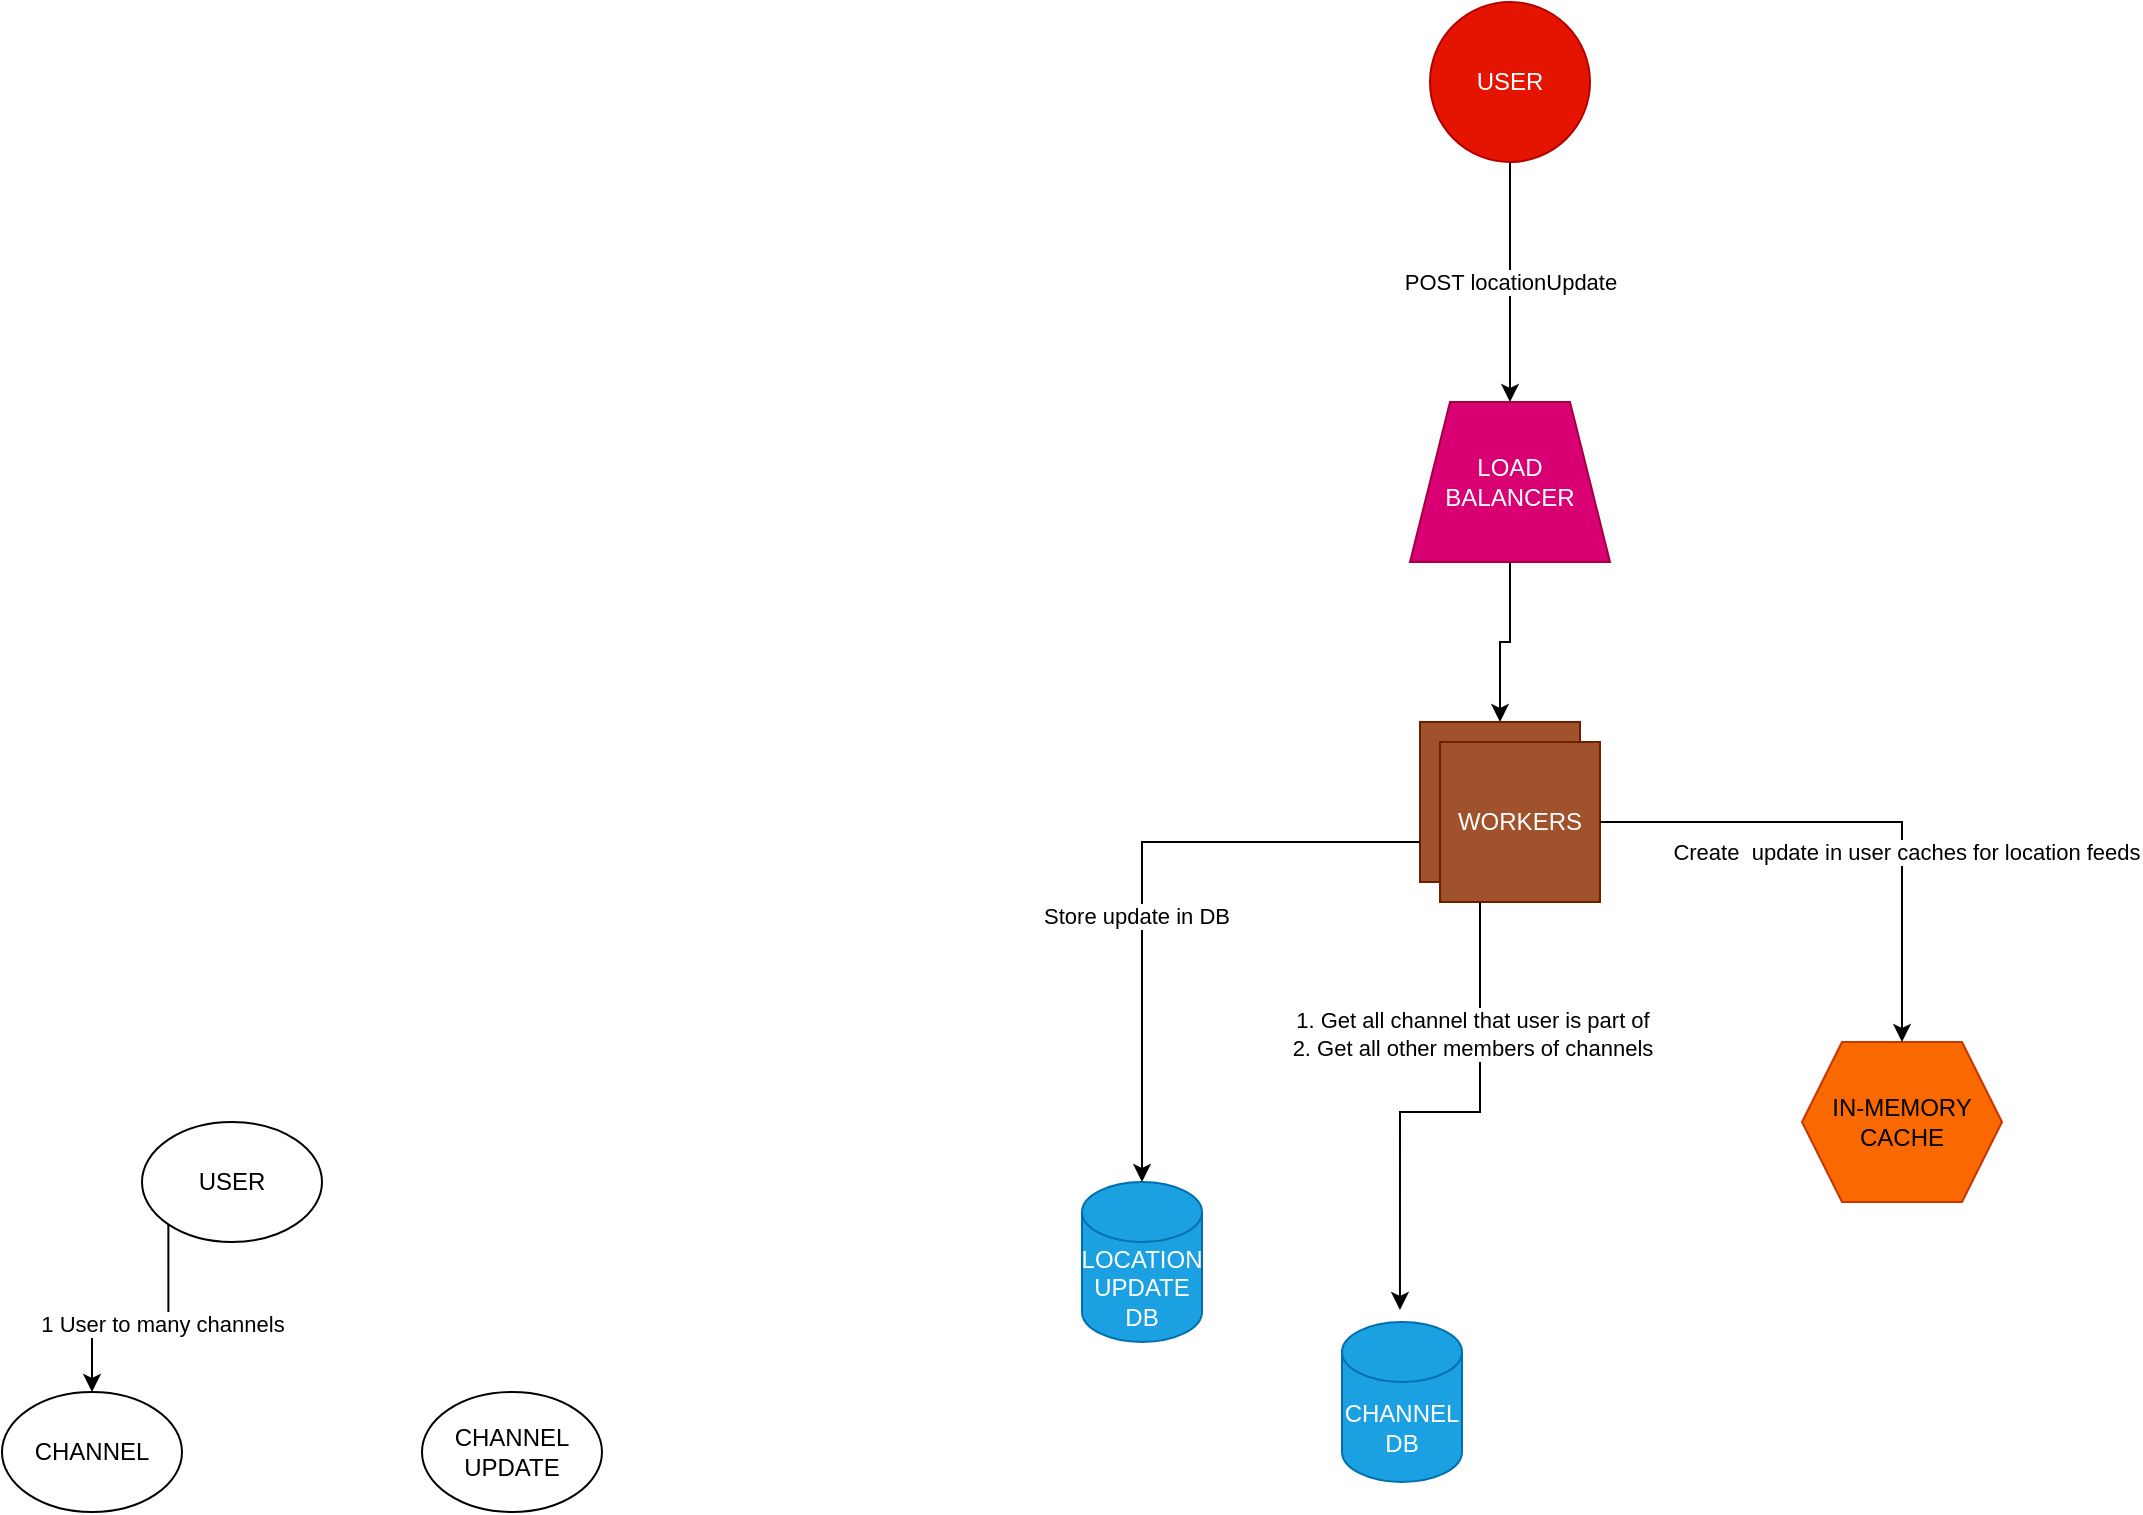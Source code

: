 <mxfile version="22.1.11" type="github">
  <diagram name="Page-1" id="AA9qZgwIEIOWjqdTrzMb">
    <mxGraphModel dx="1961" dy="983" grid="1" gridSize="10" guides="1" tooltips="1" connect="1" arrows="1" fold="1" page="1" pageScale="1" pageWidth="827" pageHeight="1169" math="0" shadow="0">
      <root>
        <mxCell id="0" />
        <mxCell id="1" parent="0" />
        <mxCell id="aEaLfs0wbvGp0ijpD5cG-3" value="POST locationUpdate" style="edgeStyle=orthogonalEdgeStyle;rounded=0;orthogonalLoop=1;jettySize=auto;html=1;exitX=0.5;exitY=1;exitDx=0;exitDy=0;entryX=0.5;entryY=0;entryDx=0;entryDy=0;" edge="1" parent="1" source="aEaLfs0wbvGp0ijpD5cG-1" target="aEaLfs0wbvGp0ijpD5cG-2">
          <mxGeometry relative="1" as="geometry" />
        </mxCell>
        <mxCell id="aEaLfs0wbvGp0ijpD5cG-1" value="USER" style="ellipse;whiteSpace=wrap;html=1;aspect=fixed;fillColor=#e51400;strokeColor=#B20000;fontColor=#ffffff;" vertex="1" parent="1">
          <mxGeometry x="374" width="80" height="80" as="geometry" />
        </mxCell>
        <mxCell id="aEaLfs0wbvGp0ijpD5cG-13" style="edgeStyle=orthogonalEdgeStyle;rounded=0;orthogonalLoop=1;jettySize=auto;html=1;exitX=0.5;exitY=1;exitDx=0;exitDy=0;entryX=0.5;entryY=0;entryDx=0;entryDy=0;" edge="1" parent="1" source="aEaLfs0wbvGp0ijpD5cG-2" target="aEaLfs0wbvGp0ijpD5cG-11">
          <mxGeometry relative="1" as="geometry" />
        </mxCell>
        <mxCell id="aEaLfs0wbvGp0ijpD5cG-2" value="LOAD BALANCER" style="shape=trapezoid;perimeter=trapezoidPerimeter;whiteSpace=wrap;html=1;fixedSize=1;fillColor=#d80073;fontColor=#ffffff;strokeColor=#A50040;" vertex="1" parent="1">
          <mxGeometry x="364" y="200" width="100" height="80" as="geometry" />
        </mxCell>
        <mxCell id="aEaLfs0wbvGp0ijpD5cG-4" value="CHANNEL DB" style="shape=cylinder3;whiteSpace=wrap;html=1;boundedLbl=1;backgroundOutline=1;size=15;fillColor=#1ba1e2;fontColor=#ffffff;strokeColor=#006EAF;" vertex="1" parent="1">
          <mxGeometry x="330" y="660" width="60" height="80" as="geometry" />
        </mxCell>
        <mxCell id="aEaLfs0wbvGp0ijpD5cG-8" style="edgeStyle=orthogonalEdgeStyle;rounded=0;orthogonalLoop=1;jettySize=auto;html=1;exitX=0;exitY=1;exitDx=0;exitDy=0;entryX=0.5;entryY=0;entryDx=0;entryDy=0;" edge="1" parent="1" source="aEaLfs0wbvGp0ijpD5cG-5" target="aEaLfs0wbvGp0ijpD5cG-7">
          <mxGeometry relative="1" as="geometry" />
        </mxCell>
        <mxCell id="aEaLfs0wbvGp0ijpD5cG-9" value="1 User to many channels" style="edgeLabel;html=1;align=center;verticalAlign=middle;resizable=0;points=[];" vertex="1" connectable="0" parent="aEaLfs0wbvGp0ijpD5cG-8">
          <mxGeometry x="-0.186" y="3" relative="1" as="geometry">
            <mxPoint as="offset" />
          </mxGeometry>
        </mxCell>
        <mxCell id="aEaLfs0wbvGp0ijpD5cG-5" value="USER" style="ellipse;whiteSpace=wrap;html=1;" vertex="1" parent="1">
          <mxGeometry x="-270" y="560" width="90" height="60" as="geometry" />
        </mxCell>
        <mxCell id="aEaLfs0wbvGp0ijpD5cG-6" value="CHANNEL UPDATE" style="ellipse;whiteSpace=wrap;html=1;" vertex="1" parent="1">
          <mxGeometry x="-130" y="695" width="90" height="60" as="geometry" />
        </mxCell>
        <mxCell id="aEaLfs0wbvGp0ijpD5cG-7" value="CHANNEL" style="ellipse;whiteSpace=wrap;html=1;" vertex="1" parent="1">
          <mxGeometry x="-340" y="695" width="90" height="60" as="geometry" />
        </mxCell>
        <mxCell id="aEaLfs0wbvGp0ijpD5cG-10" value="" style="group" vertex="1" connectable="0" parent="1">
          <mxGeometry x="369" y="360" width="90" height="90" as="geometry" />
        </mxCell>
        <mxCell id="aEaLfs0wbvGp0ijpD5cG-11" value="" style="whiteSpace=wrap;html=1;aspect=fixed;fillColor=#a0522d;fontColor=#ffffff;strokeColor=#6D1F00;" vertex="1" parent="aEaLfs0wbvGp0ijpD5cG-10">
          <mxGeometry width="80" height="80" as="geometry" />
        </mxCell>
        <mxCell id="aEaLfs0wbvGp0ijpD5cG-12" value="WORKERS" style="whiteSpace=wrap;html=1;aspect=fixed;fillColor=#a0522d;fontColor=#ffffff;strokeColor=#6D1F00;" vertex="1" parent="aEaLfs0wbvGp0ijpD5cG-10">
          <mxGeometry x="10" y="10" width="80" height="80" as="geometry" />
        </mxCell>
        <mxCell id="aEaLfs0wbvGp0ijpD5cG-14" style="edgeStyle=orthogonalEdgeStyle;rounded=0;orthogonalLoop=1;jettySize=auto;html=1;exitX=0.25;exitY=1;exitDx=0;exitDy=0;entryX=0.483;entryY=-0.075;entryDx=0;entryDy=0;entryPerimeter=0;" edge="1" parent="1" source="aEaLfs0wbvGp0ijpD5cG-12" target="aEaLfs0wbvGp0ijpD5cG-4">
          <mxGeometry relative="1" as="geometry" />
        </mxCell>
        <mxCell id="aEaLfs0wbvGp0ijpD5cG-15" value="1. Get all channel that user is part of&lt;br&gt;2. Get all other members of channels" style="edgeLabel;html=1;align=center;verticalAlign=middle;resizable=0;points=[];" vertex="1" connectable="0" parent="aEaLfs0wbvGp0ijpD5cG-14">
          <mxGeometry x="-0.465" y="-4" relative="1" as="geometry">
            <mxPoint as="offset" />
          </mxGeometry>
        </mxCell>
        <mxCell id="aEaLfs0wbvGp0ijpD5cG-16" value="LOCATION UPDATE DB" style="shape=cylinder3;whiteSpace=wrap;html=1;boundedLbl=1;backgroundOutline=1;size=15;fillColor=#1ba1e2;fontColor=#ffffff;strokeColor=#006EAF;" vertex="1" parent="1">
          <mxGeometry x="200" y="590" width="60" height="80" as="geometry" />
        </mxCell>
        <mxCell id="aEaLfs0wbvGp0ijpD5cG-17" style="edgeStyle=orthogonalEdgeStyle;rounded=0;orthogonalLoop=1;jettySize=auto;html=1;exitX=0;exitY=0.75;exitDx=0;exitDy=0;entryX=0.5;entryY=0;entryDx=0;entryDy=0;entryPerimeter=0;" edge="1" parent="1" source="aEaLfs0wbvGp0ijpD5cG-11" target="aEaLfs0wbvGp0ijpD5cG-16">
          <mxGeometry relative="1" as="geometry" />
        </mxCell>
        <mxCell id="aEaLfs0wbvGp0ijpD5cG-18" value="Store update in DB" style="edgeLabel;html=1;align=center;verticalAlign=middle;resizable=0;points=[];" vertex="1" connectable="0" parent="aEaLfs0wbvGp0ijpD5cG-17">
          <mxGeometry x="0.139" y="-3" relative="1" as="geometry">
            <mxPoint as="offset" />
          </mxGeometry>
        </mxCell>
        <mxCell id="aEaLfs0wbvGp0ijpD5cG-19" value="IN-MEMORY&lt;br&gt;CACHE" style="shape=hexagon;perimeter=hexagonPerimeter2;whiteSpace=wrap;html=1;fixedSize=1;fillColor=#fa6800;fontColor=#000000;strokeColor=#C73500;" vertex="1" parent="1">
          <mxGeometry x="560" y="520" width="100" height="80" as="geometry" />
        </mxCell>
        <mxCell id="aEaLfs0wbvGp0ijpD5cG-20" style="edgeStyle=orthogonalEdgeStyle;rounded=0;orthogonalLoop=1;jettySize=auto;html=1;exitX=1;exitY=0.5;exitDx=0;exitDy=0;entryX=0.5;entryY=0;entryDx=0;entryDy=0;" edge="1" parent="1" source="aEaLfs0wbvGp0ijpD5cG-12" target="aEaLfs0wbvGp0ijpD5cG-19">
          <mxGeometry relative="1" as="geometry" />
        </mxCell>
        <mxCell id="aEaLfs0wbvGp0ijpD5cG-21" value="Create&amp;nbsp; update in user caches for location feeds" style="edgeLabel;html=1;align=center;verticalAlign=middle;resizable=0;points=[];" vertex="1" connectable="0" parent="aEaLfs0wbvGp0ijpD5cG-20">
          <mxGeometry x="0.272" y="2" relative="1" as="geometry">
            <mxPoint as="offset" />
          </mxGeometry>
        </mxCell>
      </root>
    </mxGraphModel>
  </diagram>
</mxfile>

